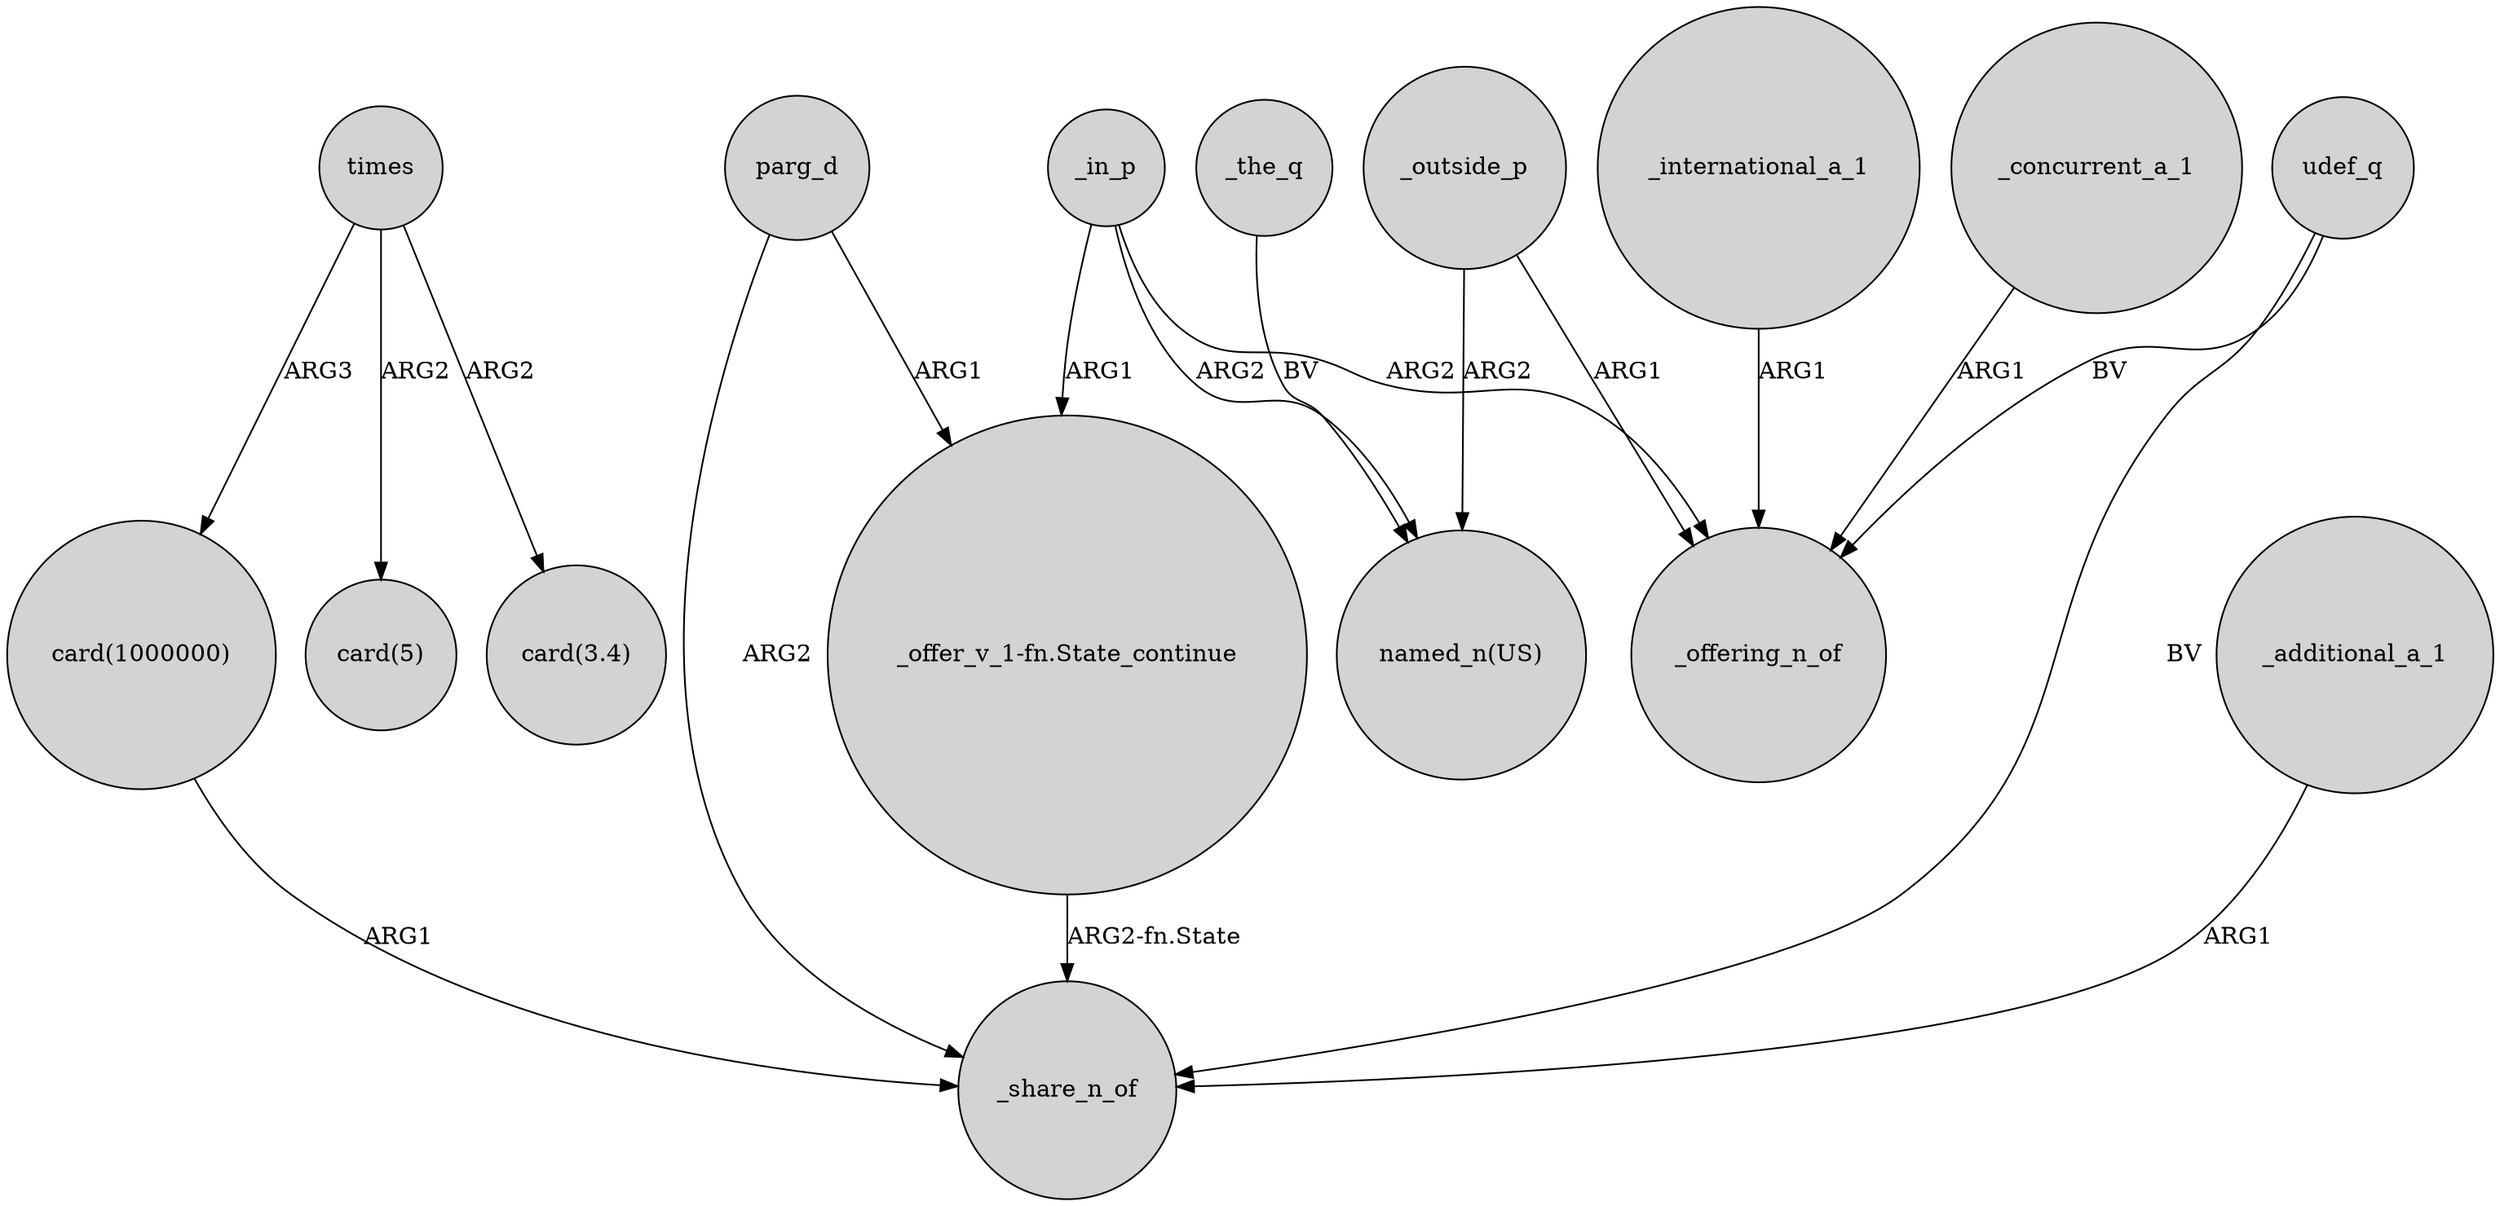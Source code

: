 digraph {
	node [shape=circle style=filled]
	times -> "card(1000000)" [label=ARG3]
	"_offer_v_1-fn.State_continue" -> _share_n_of [label="ARG2-fn.State"]
	parg_d -> _share_n_of [label=ARG2]
	_outside_p -> _offering_n_of [label=ARG1]
	_concurrent_a_1 -> _offering_n_of [label=ARG1]
	udef_q -> _share_n_of [label=BV]
	parg_d -> "_offer_v_1-fn.State_continue" [label=ARG1]
	"card(1000000)" -> _share_n_of [label=ARG1]
	_in_p -> "_offer_v_1-fn.State_continue" [label=ARG1]
	_outside_p -> "named_n(US)" [label=ARG2]
	_in_p -> "named_n(US)" [label=ARG2]
	udef_q -> _offering_n_of [label=BV]
	_the_q -> "named_n(US)" [label=BV]
	_additional_a_1 -> _share_n_of [label=ARG1]
	_international_a_1 -> _offering_n_of [label=ARG1]
	_in_p -> _offering_n_of [label=ARG2]
	times -> "card(5)" [label=ARG2]
	times -> "card(3.4)" [label=ARG2]
}
